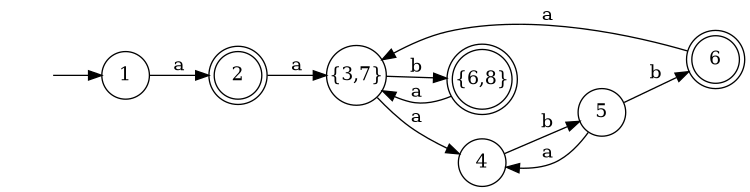 digraph {
	rankdir=LR;
	margin=0;
	size=5;
	node[shape=circle margin=0]
	2,6,"{6,8}"[shape=doublecircle];
	" "[color=white];

	" " -> 1;
	1 -> 2[label=a];
	2 -> "{3,7}"[label=a];
	"{3,7}" -> 4[label=a];
	"{3,7}" -> "{6,8}"[label=b];
	4 -> 5[label=b];
	6 -> "{3,7}"[label=a];
	5 -> 4[label=a];
	5 -> 6[label=b];
	"{6,8}" -> "{3,7}"[label=a];
}